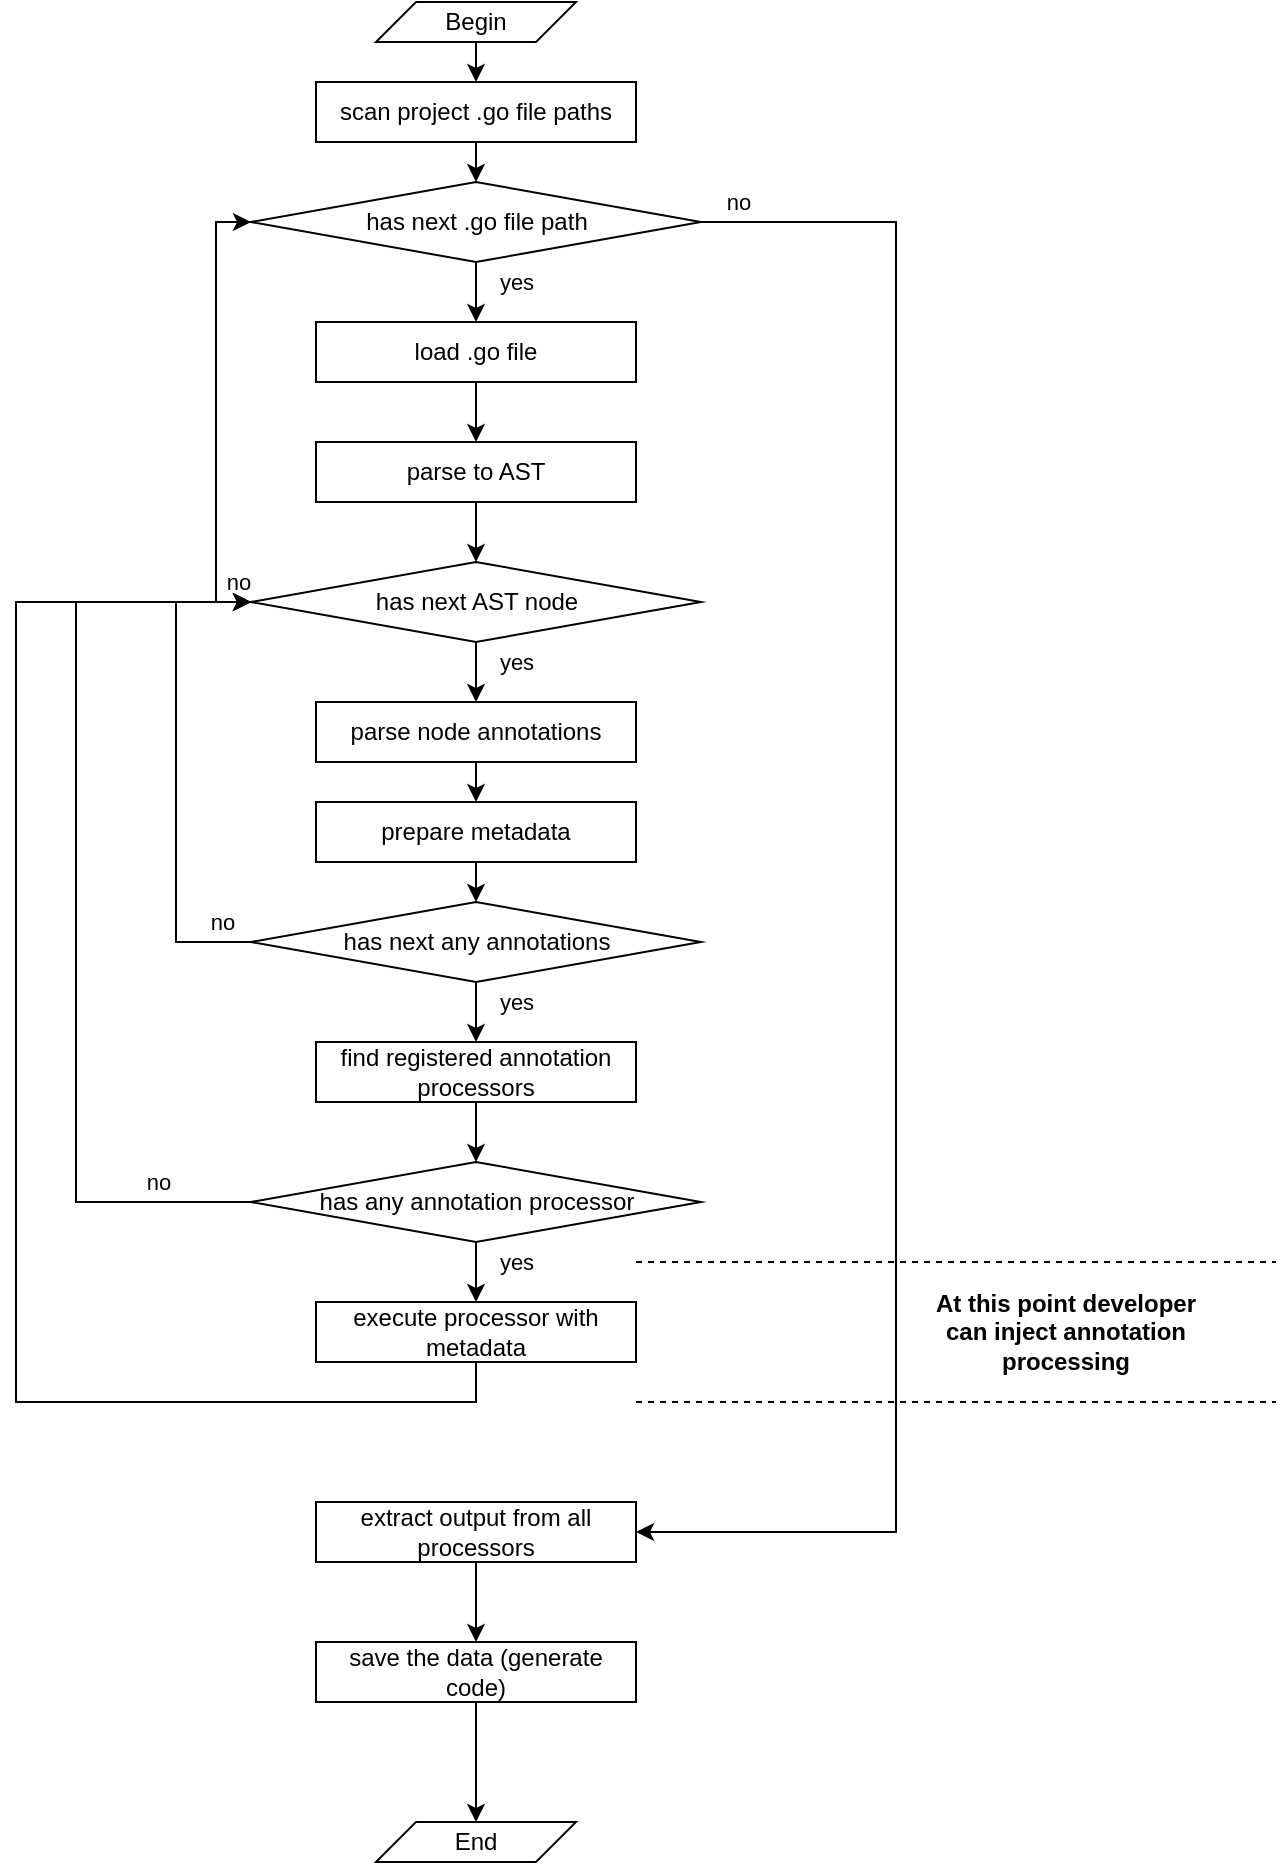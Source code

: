 <mxfile version="20.3.0" type="device"><diagram id="hFp3E0HRFv4XzrN-8ygX" name="Page-1"><mxGraphModel dx="1422" dy="832" grid="1" gridSize="10" guides="1" tooltips="1" connect="1" arrows="1" fold="1" page="1" pageScale="1" pageWidth="850" pageHeight="1100" math="0" shadow="0"><root><mxCell id="0"/><mxCell id="1" parent="0"/><mxCell id="prFqRJcnrzQdVAr1CqQW-19" style="edgeStyle=orthogonalEdgeStyle;rounded=0;orthogonalLoop=1;jettySize=auto;html=1;exitX=0.5;exitY=1;exitDx=0;exitDy=0;entryX=0.5;entryY=0;entryDx=0;entryDy=0;" edge="1" parent="1" source="prFqRJcnrzQdVAr1CqQW-2" target="prFqRJcnrzQdVAr1CqQW-3"><mxGeometry relative="1" as="geometry"/></mxCell><mxCell id="prFqRJcnrzQdVAr1CqQW-2" value="Begin" style="shape=parallelogram;perimeter=parallelogramPerimeter;whiteSpace=wrap;html=1;fixedSize=1;" vertex="1" parent="1"><mxGeometry x="360" y="40" width="100" height="20" as="geometry"/></mxCell><mxCell id="prFqRJcnrzQdVAr1CqQW-20" style="edgeStyle=orthogonalEdgeStyle;rounded=0;orthogonalLoop=1;jettySize=auto;html=1;exitX=0.5;exitY=1;exitDx=0;exitDy=0;entryX=0.5;entryY=0;entryDx=0;entryDy=0;" edge="1" parent="1" source="prFqRJcnrzQdVAr1CqQW-3" target="prFqRJcnrzQdVAr1CqQW-6"><mxGeometry relative="1" as="geometry"/></mxCell><mxCell id="prFqRJcnrzQdVAr1CqQW-3" value="scan project .go file paths" style="rounded=0;whiteSpace=wrap;html=1;" vertex="1" parent="1"><mxGeometry x="330" y="80" width="160" height="30" as="geometry"/></mxCell><mxCell id="prFqRJcnrzQdVAr1CqQW-22" style="edgeStyle=orthogonalEdgeStyle;rounded=0;orthogonalLoop=1;jettySize=auto;html=1;exitX=0.5;exitY=1;exitDx=0;exitDy=0;" edge="1" parent="1" source="prFqRJcnrzQdVAr1CqQW-5" target="prFqRJcnrzQdVAr1CqQW-7"><mxGeometry relative="1" as="geometry"/></mxCell><mxCell id="prFqRJcnrzQdVAr1CqQW-5" value="load .go file" style="rounded=0;whiteSpace=wrap;html=1;" vertex="1" parent="1"><mxGeometry x="330" y="200" width="160" height="30" as="geometry"/></mxCell><mxCell id="prFqRJcnrzQdVAr1CqQW-21" value="yes" style="edgeStyle=orthogonalEdgeStyle;rounded=0;orthogonalLoop=1;jettySize=auto;html=1;exitX=0.5;exitY=1;exitDx=0;exitDy=0;entryX=0.5;entryY=0;entryDx=0;entryDy=0;" edge="1" parent="1" source="prFqRJcnrzQdVAr1CqQW-6" target="prFqRJcnrzQdVAr1CqQW-5"><mxGeometry x="-0.333" y="20" relative="1" as="geometry"><mxPoint as="offset"/></mxGeometry></mxCell><mxCell id="prFqRJcnrzQdVAr1CqQW-33" style="edgeStyle=orthogonalEdgeStyle;rounded=0;orthogonalLoop=1;jettySize=auto;html=1;exitX=1;exitY=0.5;exitDx=0;exitDy=0;entryX=1;entryY=0.5;entryDx=0;entryDy=0;" edge="1" parent="1" source="prFqRJcnrzQdVAr1CqQW-6" target="prFqRJcnrzQdVAr1CqQW-16"><mxGeometry relative="1" as="geometry"><mxPoint x="640" y="380" as="targetPoint"/><Array as="points"><mxPoint x="620" y="150"/><mxPoint x="620" y="805"/></Array></mxGeometry></mxCell><mxCell id="prFqRJcnrzQdVAr1CqQW-34" value="no" style="edgeLabel;html=1;align=center;verticalAlign=middle;resizable=0;points=[];" vertex="1" connectable="0" parent="prFqRJcnrzQdVAr1CqQW-33"><mxGeometry x="-0.931" y="-2" relative="1" as="geometry"><mxPoint x="-12" y="-12" as="offset"/></mxGeometry></mxCell><mxCell id="prFqRJcnrzQdVAr1CqQW-6" value="has next .go file path" style="rhombus;whiteSpace=wrap;html=1;" vertex="1" parent="1"><mxGeometry x="297.5" y="130" width="225" height="40" as="geometry"/></mxCell><mxCell id="prFqRJcnrzQdVAr1CqQW-23" style="edgeStyle=orthogonalEdgeStyle;rounded=0;orthogonalLoop=1;jettySize=auto;html=1;exitX=0.5;exitY=1;exitDx=0;exitDy=0;entryX=0.5;entryY=0;entryDx=0;entryDy=0;" edge="1" parent="1" source="prFqRJcnrzQdVAr1CqQW-7" target="prFqRJcnrzQdVAr1CqQW-8"><mxGeometry relative="1" as="geometry"/></mxCell><mxCell id="prFqRJcnrzQdVAr1CqQW-7" value="parse to AST" style="rounded=0;whiteSpace=wrap;html=1;" vertex="1" parent="1"><mxGeometry x="330" y="260" width="160" height="30" as="geometry"/></mxCell><mxCell id="prFqRJcnrzQdVAr1CqQW-24" value="yes" style="edgeStyle=orthogonalEdgeStyle;rounded=0;orthogonalLoop=1;jettySize=auto;html=1;exitX=0.5;exitY=1;exitDx=0;exitDy=0;entryX=0.5;entryY=0;entryDx=0;entryDy=0;" edge="1" parent="1" source="prFqRJcnrzQdVAr1CqQW-8" target="prFqRJcnrzQdVAr1CqQW-10"><mxGeometry x="-0.333" y="20" relative="1" as="geometry"><mxPoint as="offset"/></mxGeometry></mxCell><mxCell id="prFqRJcnrzQdVAr1CqQW-35" value="no" style="edgeStyle=orthogonalEdgeStyle;rounded=0;orthogonalLoop=1;jettySize=auto;html=1;exitX=0;exitY=0.5;exitDx=0;exitDy=0;entryX=0;entryY=0.5;entryDx=0;entryDy=0;" edge="1" parent="1" source="prFqRJcnrzQdVAr1CqQW-8" target="prFqRJcnrzQdVAr1CqQW-6"><mxGeometry x="-0.943" y="-10" relative="1" as="geometry"><Array as="points"><mxPoint x="280" y="340"/><mxPoint x="280" y="150"/></Array><mxPoint as="offset"/></mxGeometry></mxCell><mxCell id="prFqRJcnrzQdVAr1CqQW-8" value="has next AST node" style="rhombus;whiteSpace=wrap;html=1;" vertex="1" parent="1"><mxGeometry x="297.5" y="320" width="225" height="40" as="geometry"/></mxCell><mxCell id="prFqRJcnrzQdVAr1CqQW-25" style="edgeStyle=orthogonalEdgeStyle;rounded=0;orthogonalLoop=1;jettySize=auto;html=1;exitX=0.5;exitY=1;exitDx=0;exitDy=0;entryX=0.5;entryY=0;entryDx=0;entryDy=0;" edge="1" parent="1" source="prFqRJcnrzQdVAr1CqQW-10" target="prFqRJcnrzQdVAr1CqQW-15"><mxGeometry relative="1" as="geometry"/></mxCell><mxCell id="prFqRJcnrzQdVAr1CqQW-10" value="parse node annotations" style="rounded=0;whiteSpace=wrap;html=1;" vertex="1" parent="1"><mxGeometry x="330" y="390" width="160" height="30" as="geometry"/></mxCell><mxCell id="prFqRJcnrzQdVAr1CqQW-27" value="yes" style="edgeStyle=orthogonalEdgeStyle;rounded=0;orthogonalLoop=1;jettySize=auto;html=1;exitX=0.5;exitY=1;exitDx=0;exitDy=0;entryX=0.5;entryY=0;entryDx=0;entryDy=0;" edge="1" parent="1" source="prFqRJcnrzQdVAr1CqQW-11" target="prFqRJcnrzQdVAr1CqQW-12"><mxGeometry x="-0.333" y="20" relative="1" as="geometry"><mxPoint as="offset"/></mxGeometry></mxCell><mxCell id="prFqRJcnrzQdVAr1CqQW-36" value="no" style="edgeStyle=orthogonalEdgeStyle;rounded=0;orthogonalLoop=1;jettySize=auto;html=1;exitX=0;exitY=0.5;exitDx=0;exitDy=0;entryX=0;entryY=0.5;entryDx=0;entryDy=0;" edge="1" parent="1" source="prFqRJcnrzQdVAr1CqQW-11" target="prFqRJcnrzQdVAr1CqQW-8"><mxGeometry x="-0.868" y="-10" relative="1" as="geometry"><Array as="points"><mxPoint x="260" y="510"/><mxPoint x="260" y="340"/></Array><mxPoint x="1" as="offset"/></mxGeometry></mxCell><mxCell id="prFqRJcnrzQdVAr1CqQW-11" value="has next any annotations" style="rhombus;whiteSpace=wrap;html=1;" vertex="1" parent="1"><mxGeometry x="297.5" y="490" width="225" height="40" as="geometry"/></mxCell><mxCell id="prFqRJcnrzQdVAr1CqQW-28" style="edgeStyle=orthogonalEdgeStyle;rounded=0;orthogonalLoop=1;jettySize=auto;html=1;exitX=0.5;exitY=1;exitDx=0;exitDy=0;entryX=0.5;entryY=0;entryDx=0;entryDy=0;" edge="1" parent="1" source="prFqRJcnrzQdVAr1CqQW-12" target="prFqRJcnrzQdVAr1CqQW-13"><mxGeometry relative="1" as="geometry"/></mxCell><mxCell id="prFqRJcnrzQdVAr1CqQW-12" value="find registered annotation processors" style="rounded=0;whiteSpace=wrap;html=1;" vertex="1" parent="1"><mxGeometry x="330" y="560" width="160" height="30" as="geometry"/></mxCell><mxCell id="prFqRJcnrzQdVAr1CqQW-29" value="yes" style="edgeStyle=orthogonalEdgeStyle;rounded=0;orthogonalLoop=1;jettySize=auto;html=1;exitX=0.5;exitY=1;exitDx=0;exitDy=0;entryX=0.5;entryY=0;entryDx=0;entryDy=0;" edge="1" parent="1" source="prFqRJcnrzQdVAr1CqQW-13" target="prFqRJcnrzQdVAr1CqQW-14"><mxGeometry x="-0.333" y="20" relative="1" as="geometry"><mxPoint as="offset"/></mxGeometry></mxCell><mxCell id="prFqRJcnrzQdVAr1CqQW-37" style="edgeStyle=orthogonalEdgeStyle;rounded=0;orthogonalLoop=1;jettySize=auto;html=1;exitX=0;exitY=0.5;exitDx=0;exitDy=0;entryX=0;entryY=0.5;entryDx=0;entryDy=0;" edge="1" parent="1" source="prFqRJcnrzQdVAr1CqQW-13" target="prFqRJcnrzQdVAr1CqQW-8"><mxGeometry relative="1" as="geometry"><Array as="points"><mxPoint x="210" y="640"/><mxPoint x="210" y="340"/></Array></mxGeometry></mxCell><mxCell id="prFqRJcnrzQdVAr1CqQW-38" value="no" style="edgeLabel;html=1;align=center;verticalAlign=middle;resizable=0;points=[];" vertex="1" connectable="0" parent="prFqRJcnrzQdVAr1CqQW-37"><mxGeometry x="-0.859" relative="1" as="geometry"><mxPoint x="-13" y="-10" as="offset"/></mxGeometry></mxCell><mxCell id="prFqRJcnrzQdVAr1CqQW-13" value="has any annotation processor" style="rhombus;whiteSpace=wrap;html=1;" vertex="1" parent="1"><mxGeometry x="297.5" y="620" width="225" height="40" as="geometry"/></mxCell><mxCell id="prFqRJcnrzQdVAr1CqQW-39" style="edgeStyle=orthogonalEdgeStyle;rounded=0;orthogonalLoop=1;jettySize=auto;html=1;exitX=0.5;exitY=1;exitDx=0;exitDy=0;entryX=0;entryY=0.5;entryDx=0;entryDy=0;" edge="1" parent="1" source="prFqRJcnrzQdVAr1CqQW-14" target="prFqRJcnrzQdVAr1CqQW-8"><mxGeometry relative="1" as="geometry"><Array as="points"><mxPoint x="410" y="740"/><mxPoint x="180" y="740"/><mxPoint x="180" y="340"/></Array></mxGeometry></mxCell><mxCell id="prFqRJcnrzQdVAr1CqQW-14" value="execute processor with metadata" style="rounded=0;whiteSpace=wrap;html=1;" vertex="1" parent="1"><mxGeometry x="330" y="690" width="160" height="30" as="geometry"/></mxCell><mxCell id="prFqRJcnrzQdVAr1CqQW-26" style="edgeStyle=orthogonalEdgeStyle;rounded=0;orthogonalLoop=1;jettySize=auto;html=1;exitX=0.5;exitY=1;exitDx=0;exitDy=0;entryX=0.5;entryY=0;entryDx=0;entryDy=0;" edge="1" parent="1" source="prFqRJcnrzQdVAr1CqQW-15" target="prFqRJcnrzQdVAr1CqQW-11"><mxGeometry relative="1" as="geometry"/></mxCell><mxCell id="prFqRJcnrzQdVAr1CqQW-15" value="prepare metadata" style="rounded=0;whiteSpace=wrap;html=1;" vertex="1" parent="1"><mxGeometry x="330" y="440" width="160" height="30" as="geometry"/></mxCell><mxCell id="prFqRJcnrzQdVAr1CqQW-31" style="edgeStyle=orthogonalEdgeStyle;rounded=0;orthogonalLoop=1;jettySize=auto;html=1;exitX=0.5;exitY=1;exitDx=0;exitDy=0;entryX=0.5;entryY=0;entryDx=0;entryDy=0;" edge="1" parent="1" source="prFqRJcnrzQdVAr1CqQW-16" target="prFqRJcnrzQdVAr1CqQW-17"><mxGeometry relative="1" as="geometry"/></mxCell><mxCell id="prFqRJcnrzQdVAr1CqQW-16" value="extract output from all processors" style="rounded=0;whiteSpace=wrap;html=1;" vertex="1" parent="1"><mxGeometry x="330" y="790" width="160" height="30" as="geometry"/></mxCell><mxCell id="prFqRJcnrzQdVAr1CqQW-32" style="edgeStyle=orthogonalEdgeStyle;rounded=0;orthogonalLoop=1;jettySize=auto;html=1;exitX=0.5;exitY=1;exitDx=0;exitDy=0;entryX=0.5;entryY=0;entryDx=0;entryDy=0;" edge="1" parent="1" source="prFqRJcnrzQdVAr1CqQW-17" target="prFqRJcnrzQdVAr1CqQW-18"><mxGeometry relative="1" as="geometry"/></mxCell><mxCell id="prFqRJcnrzQdVAr1CqQW-17" value="save the data (generate code)" style="rounded=0;whiteSpace=wrap;html=1;" vertex="1" parent="1"><mxGeometry x="330" y="860" width="160" height="30" as="geometry"/></mxCell><mxCell id="prFqRJcnrzQdVAr1CqQW-18" value="End" style="shape=parallelogram;perimeter=parallelogramPerimeter;whiteSpace=wrap;html=1;fixedSize=1;" vertex="1" parent="1"><mxGeometry x="360" y="950" width="100" height="20" as="geometry"/></mxCell><mxCell id="prFqRJcnrzQdVAr1CqQW-40" value="" style="endArrow=none;dashed=1;html=1;rounded=0;" edge="1" parent="1"><mxGeometry width="50" height="50" relative="1" as="geometry"><mxPoint x="490" y="670" as="sourcePoint"/><mxPoint x="810" y="670" as="targetPoint"/></mxGeometry></mxCell><mxCell id="prFqRJcnrzQdVAr1CqQW-41" value="" style="endArrow=none;dashed=1;html=1;rounded=0;" edge="1" parent="1"><mxGeometry width="50" height="50" relative="1" as="geometry"><mxPoint x="490" y="740" as="sourcePoint"/><mxPoint x="810" y="740" as="targetPoint"/></mxGeometry></mxCell><mxCell id="prFqRJcnrzQdVAr1CqQW-42" value="At this point developer can inject annotation processing" style="text;html=1;strokeColor=none;fillColor=none;align=center;verticalAlign=middle;whiteSpace=wrap;rounded=0;fontStyle=1" vertex="1" parent="1"><mxGeometry x="630" y="690" width="150" height="30" as="geometry"/></mxCell></root></mxGraphModel></diagram></mxfile>